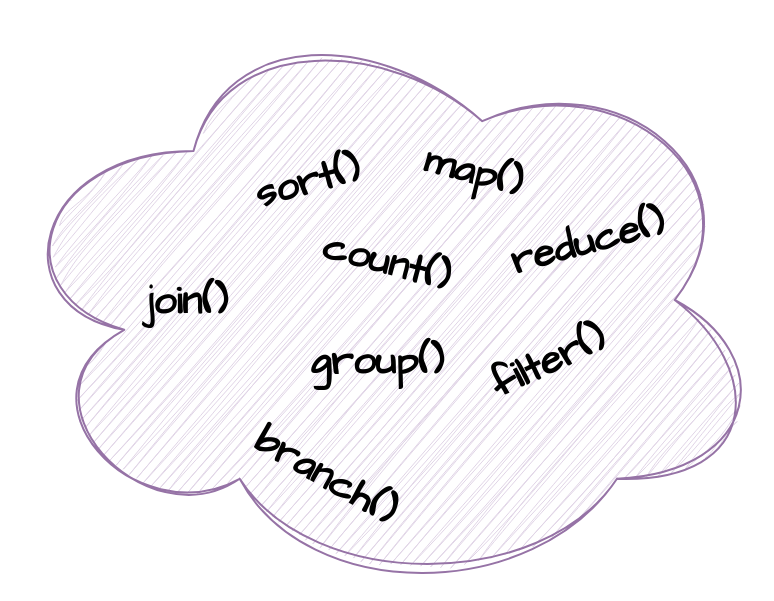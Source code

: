 <mxfile version="22.0.0" type="device">
  <diagram name="Page-1" id="VU2WPS-qpP6h5gk3hfzR">
    <mxGraphModel dx="1050" dy="621" grid="1" gridSize="10" guides="1" tooltips="1" connect="1" arrows="1" fold="1" page="1" pageScale="1" pageWidth="827" pageHeight="1169" math="0" shadow="0">
      <root>
        <mxCell id="0" />
        <mxCell id="1" parent="0" />
        <mxCell id="O5HjRVPYl3FAN_OU_f8q-9" value="" style="ellipse;shape=cloud;whiteSpace=wrap;html=1;sketch=1;hachureGap=4;jiggle=2;curveFitting=1;fontFamily=Architects Daughter;fontSource=https%3A%2F%2Ffonts.googleapis.com%2Fcss%3Ffamily%3DArchitects%2BDaughter;fontSize=20;fillColor=#e1d5e7;strokeColor=#9673a6;" vertex="1" parent="1">
          <mxGeometry x="147.5" y="254" width="385" height="298" as="geometry" />
        </mxCell>
        <mxCell id="O5HjRVPYl3FAN_OU_f8q-1" value="map()" style="text;html=1;strokeColor=none;fillColor=none;align=center;verticalAlign=middle;whiteSpace=wrap;rounded=0;fontSize=20;fontFamily=Architects Daughter;fontStyle=1;rotation=15;" vertex="1" parent="1">
          <mxGeometry x="354" y="323" width="60" height="30" as="geometry" />
        </mxCell>
        <mxCell id="O5HjRVPYl3FAN_OU_f8q-2" value="reduce()" style="text;html=1;align=center;verticalAlign=middle;resizable=0;points=[];autosize=1;strokeColor=none;fillColor=none;fontSize=20;fontFamily=Architects Daughter;fontStyle=1;rotation=-15;" vertex="1" parent="1">
          <mxGeometry x="390" y="353" width="100" height="40" as="geometry" />
        </mxCell>
        <mxCell id="O5HjRVPYl3FAN_OU_f8q-3" value="filter()" style="text;html=1;align=center;verticalAlign=middle;resizable=0;points=[];autosize=1;strokeColor=none;fillColor=none;fontSize=20;fontFamily=Architects Daughter;fontStyle=1;rotation=-25;" vertex="1" parent="1">
          <mxGeometry x="380" y="413" width="80" height="40" as="geometry" />
        </mxCell>
        <mxCell id="O5HjRVPYl3FAN_OU_f8q-4" value="group()" style="text;html=1;align=center;verticalAlign=middle;resizable=0;points=[];autosize=1;strokeColor=none;fillColor=none;fontSize=20;fontFamily=Architects Daughter;fontStyle=1" vertex="1" parent="1">
          <mxGeometry x="290" y="413" width="90" height="40" as="geometry" />
        </mxCell>
        <mxCell id="O5HjRVPYl3FAN_OU_f8q-5" value="sort()" style="text;html=1;align=center;verticalAlign=middle;resizable=0;points=[];autosize=1;strokeColor=none;fillColor=none;fontSize=20;fontFamily=Architects Daughter;fontStyle=1;rotation=-15;" vertex="1" parent="1">
          <mxGeometry x="260" y="323" width="80" height="40" as="geometry" />
        </mxCell>
        <mxCell id="O5HjRVPYl3FAN_OU_f8q-6" value="count()" style="text;html=1;align=center;verticalAlign=middle;resizable=0;points=[];autosize=1;strokeColor=none;fillColor=none;fontSize=20;fontFamily=Architects Daughter;fontStyle=1;rotation=15;" vertex="1" parent="1">
          <mxGeometry x="295" y="363" width="90" height="40" as="geometry" />
        </mxCell>
        <mxCell id="O5HjRVPYl3FAN_OU_f8q-7" value="join()" style="text;html=1;align=center;verticalAlign=middle;resizable=0;points=[];autosize=1;strokeColor=none;fillColor=none;fontSize=20;fontFamily=Architects Daughter;fontStyle=1" vertex="1" parent="1">
          <mxGeometry x="210" y="383" width="60" height="40" as="geometry" />
        </mxCell>
        <mxCell id="O5HjRVPYl3FAN_OU_f8q-8" value="&lt;b&gt;branch()&lt;/b&gt;" style="text;html=1;align=center;verticalAlign=middle;resizable=0;points=[];autosize=1;strokeColor=none;fillColor=none;fontSize=20;fontFamily=Architects Daughter;rotation=30;" vertex="1" parent="1">
          <mxGeometry x="260" y="470" width="100" height="40" as="geometry" />
        </mxCell>
      </root>
    </mxGraphModel>
  </diagram>
</mxfile>

